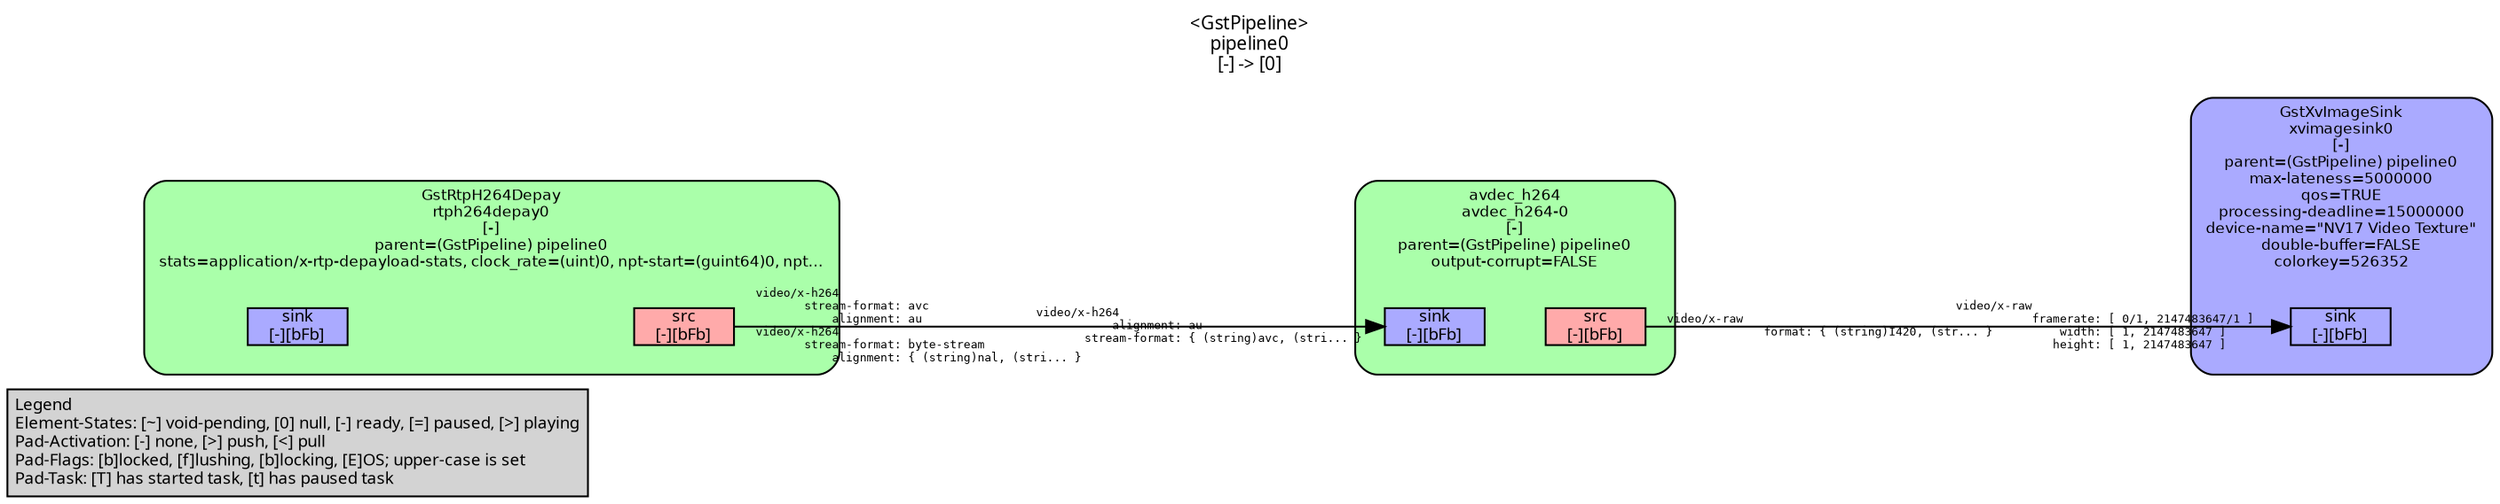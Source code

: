 digraph pipeline {
  rankdir=LR;
  fontname="sans";
  fontsize="10";
  labelloc=t;
  nodesep=.1;
  ranksep=.2;
  label="<GstPipeline>\npipeline0\n[-] -> [0]";
  node [style="filled,rounded", shape=box, fontsize="9", fontname="sans", margin="0.0,0.0"];
  edge [labelfontsize="6", fontsize="9", fontname="monospace"];
  
  legend [
    pos="0,0!",
    margin="0.05,0.05",
    style="filled",
    label="Legend\lElement-States: [~] void-pending, [0] null, [-] ready, [=] paused, [>] playing\lPad-Activation: [-] none, [>] push, [<] pull\lPad-Flags: [b]locked, [f]lushing, [b]locking, [E]OS; upper-case is set\lPad-Task: [T] has started task, [t] has paused task\l",
  ];
  subgraph cluster_xvimagesink0_0x55774f6c2d70 {
    fontname="Bitstream Vera Sans";
    fontsize="8";
    style="filled,rounded";
    color=black;
    label="GstXvImageSink\nxvimagesink0\n[-]\nparent=(GstPipeline) pipeline0\nmax-lateness=5000000\nqos=TRUE\nprocessing-deadline=15000000\ndevice-name=\"NV17 Video Texture\"\ndouble-buffer=FALSE\ncolorkey=526352";
    subgraph cluster_xvimagesink0_0x55774f6c2d70_sink {
      label="";
      style="invis";
      xvimagesink0_0x55774f6c2d70_sink_0x55774f608a10 [color=black, fillcolor="#aaaaff", label="sink\n[-][bFb]", height="0.2", style="filled,solid"];
    }

    fillcolor="#aaaaff";
  }

  subgraph cluster_avdec_h264_0_0x55774f6add50 {
    fontname="Bitstream Vera Sans";
    fontsize="8";
    style="filled,rounded";
    color=black;
    label="avdec_h264\navdec_h264-0\n[-]\nparent=(GstPipeline) pipeline0\noutput-corrupt=FALSE";
    subgraph cluster_avdec_h264_0_0x55774f6add50_sink {
      label="";
      style="invis";
      avdec_h264_0_0x55774f6add50_sink_0x55774f608570 [color=black, fillcolor="#aaaaff", label="sink\n[-][bFb]", height="0.2", style="filled,solid"];
    }

    subgraph cluster_avdec_h264_0_0x55774f6add50_src {
      label="";
      style="invis";
      avdec_h264_0_0x55774f6add50_src_0x55774f6087c0 [color=black, fillcolor="#ffaaaa", label="src\n[-][bFb]", height="0.2", style="filled,solid"];
    }

    avdec_h264_0_0x55774f6add50_sink_0x55774f608570 -> avdec_h264_0_0x55774f6add50_src_0x55774f6087c0 [style="invis"];
    fillcolor="#aaffaa";
  }

  avdec_h264_0_0x55774f6add50_src_0x55774f6087c0 -> xvimagesink0_0x55774f6c2d70_sink_0x55774f608a10 [labeldistance="10", labelangle="0", label="                                                  ", taillabel="video/x-raw\l              format: { (string)I420, (str... }\l", headlabel="video/x-raw\l           framerate: [ 0/1, 2147483647/1 ]\l               width: [ 1, 2147483647 ]\l              height: [ 1, 2147483647 ]\l"]
  subgraph cluster_rtph264depay0_0x55774f606080 {
    fontname="Bitstream Vera Sans";
    fontsize="8";
    style="filled,rounded";
    color=black;
    label="GstRtpH264Depay\nrtph264depay0\n[-]\nparent=(GstPipeline) pipeline0\nstats=application/x-rtp-depayload-stats, clock_rate=(uint)0, npt-start=(guint64)0, npt…";
    subgraph cluster_rtph264depay0_0x55774f606080_sink {
      label="";
      style="invis";
      rtph264depay0_0x55774f606080_sink_0x55774f6080d0 [color=black, fillcolor="#aaaaff", label="sink\n[-][bFb]", height="0.2", style="filled,solid"];
    }

    subgraph cluster_rtph264depay0_0x55774f606080_src {
      label="";
      style="invis";
      rtph264depay0_0x55774f606080_src_0x55774f608320 [color=black, fillcolor="#ffaaaa", label="src\n[-][bFb]", height="0.2", style="filled,solid"];
    }

    rtph264depay0_0x55774f606080_sink_0x55774f6080d0 -> rtph264depay0_0x55774f606080_src_0x55774f608320 [style="invis"];
    fillcolor="#aaffaa";
  }

  rtph264depay0_0x55774f606080_src_0x55774f608320 -> avdec_h264_0_0x55774f6add50_sink_0x55774f608570 [labeldistance="10", labelangle="0", label="                                                  ", taillabel="video/x-h264\l       stream-format: avc\l           alignment: au\lvideo/x-h264\l       stream-format: byte-stream\l           alignment: { (string)nal, (stri... }\l", headlabel="video/x-h264\l           alignment: au\l       stream-format: { (string)avc, (stri... }\l"]
  subgraph cluster_rtspsrc0_0x55774f5ede40 {
    fontname="Bitstream Vera Sans";
    fontsize="8";
    style="filled,rounded";
    color=black;
    label="GstRTSPSrc\nrtspsrc0\n[-]\nparent=(GstPipeline) pipeline0\nlocation=\"rtsp://127.0.0.1:8554/test\"\nlatency=1000\nproxy-id=NULL\nproxy-pw=NULL";
    fillcolor="#ffffff";
  }

}
